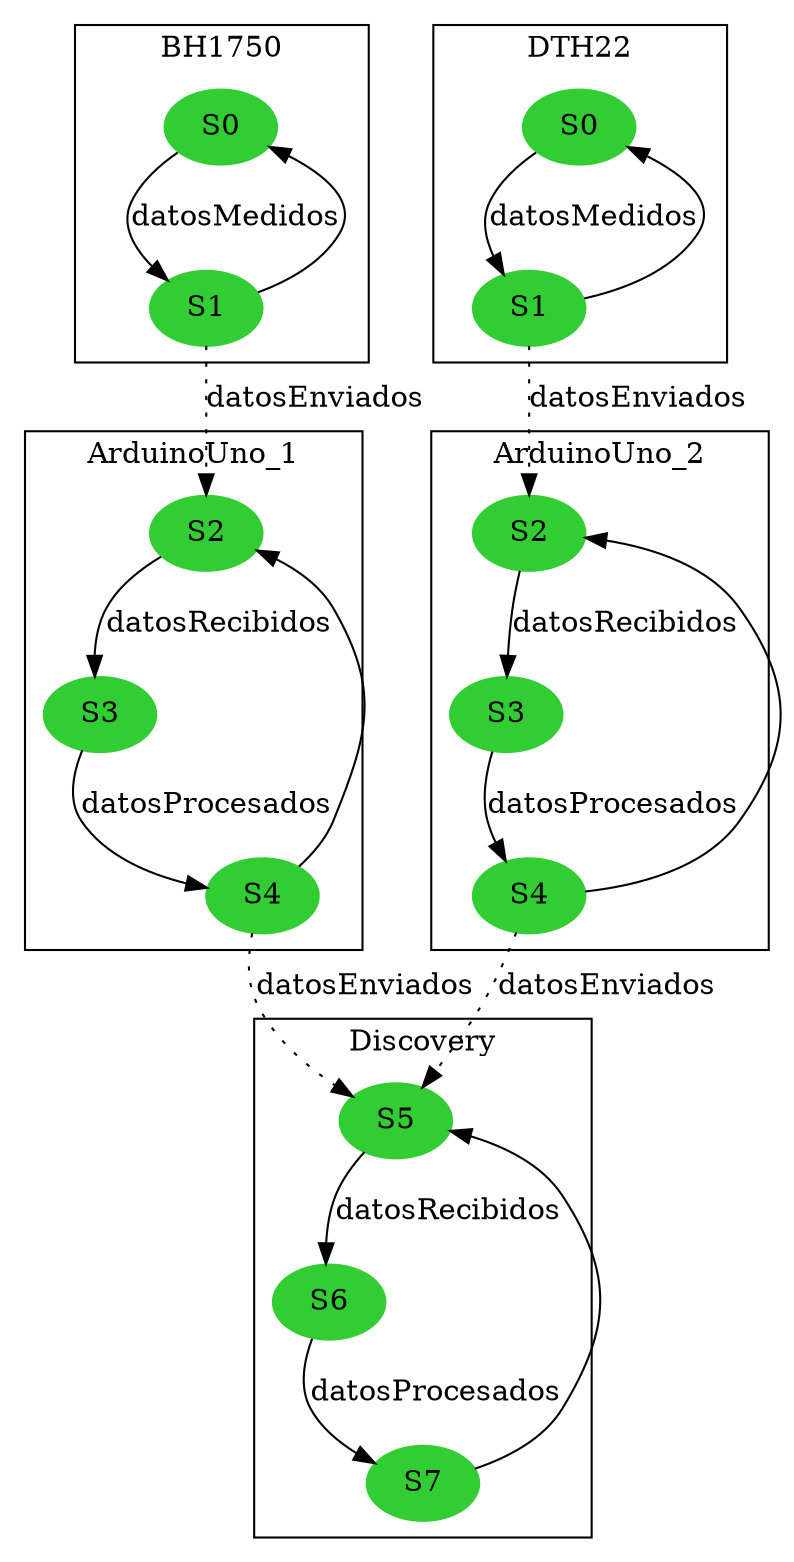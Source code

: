 digraph exec_info {
	      color=black;
	      node [style=filled,color=black];

subgraph cluster_0 {
	      label="ArduinoUno_2";
	      level=1      
e_1_1  [id="node_0" label="S2" style=filled,color=limegreen];
e_1_2  [id="node_0" label="S3" style=filled,color=limegreen];
e_1_3  [id="node_0" label="S4" style=filled,color=limegreen];
e_1_1 -> e_1_2 [label="datosRecibidos" ];
e_1_2 -> e_1_3 [label="datosProcesados" ];
e_1_3 -> e_1_1;
}
subgraph cluster_1 {
	      label="ArduinoUno_1";
	      level=1
e_2_1  [id="node_0" label="S2" style=filled,color=limegreen];
e_2_2  [id="node_0" label="S3" style=filled,color=limegreen];
e_2_3  [id="node_0" label="S4" style=filled,color=limegreen];
e_2_1 -> e_2_2 [label="datosRecibidos" ];
e_2_2 -> e_2_3 [label="datosProcesados" ];
e_2_3 -> e_2_1;
}

subgraph cluster_2 {
	      label="Discovery";
	      level=2
e_3_1  [id="node_0" label="S5" style=filled,color=limegreen];
e_3_2  [id="node_0" label="S6" style=filled,color=limegreen];
e_3_3  [id="node_0" label="S7" style=filled,color=limegreen];
e_3_1 -> e_3_2 [label="datosRecibidos" ];
e_3_2 -> e_3_3 [label="datosProcesados" ];
e_3_3 -> e_3_1;
}

subgraph cluster_3 {
	      label="DTH22";
	      level=2
e_4_1  [id="node_0" label="S0" style=filled,color=limegreen];
e_4_2  [id="node_0" label="S1" style=filled,color=limegreen];
e_4_1 -> e_4_2 [label="datosMedidos" ];
e_4_2 -> e_4_1;
}
subgraph cluster_4 {
	      label="BH1750";
	      level=2
e_5_1  [id="node_0" label="S0" style=filled,color=limegreen];
e_5_2  [id="node_0" label="S1" style=filled,color=limegreen];
e_5_1 -> e_5_2 [label="datosMedidos" ];
e_5_2 -> e_5_1
}

edge [style=dotted,arrowhead=normal];
e_1_3 -> e_3_1 [label="datosEnviados" ];
e_2_3 -> e_3_1 [label="datosEnviados" ];
e_4_2 -> e_1_1 [label="datosEnviados" ];
e_5_2 -> e_2_1 [label="datosEnviados" ];
}
